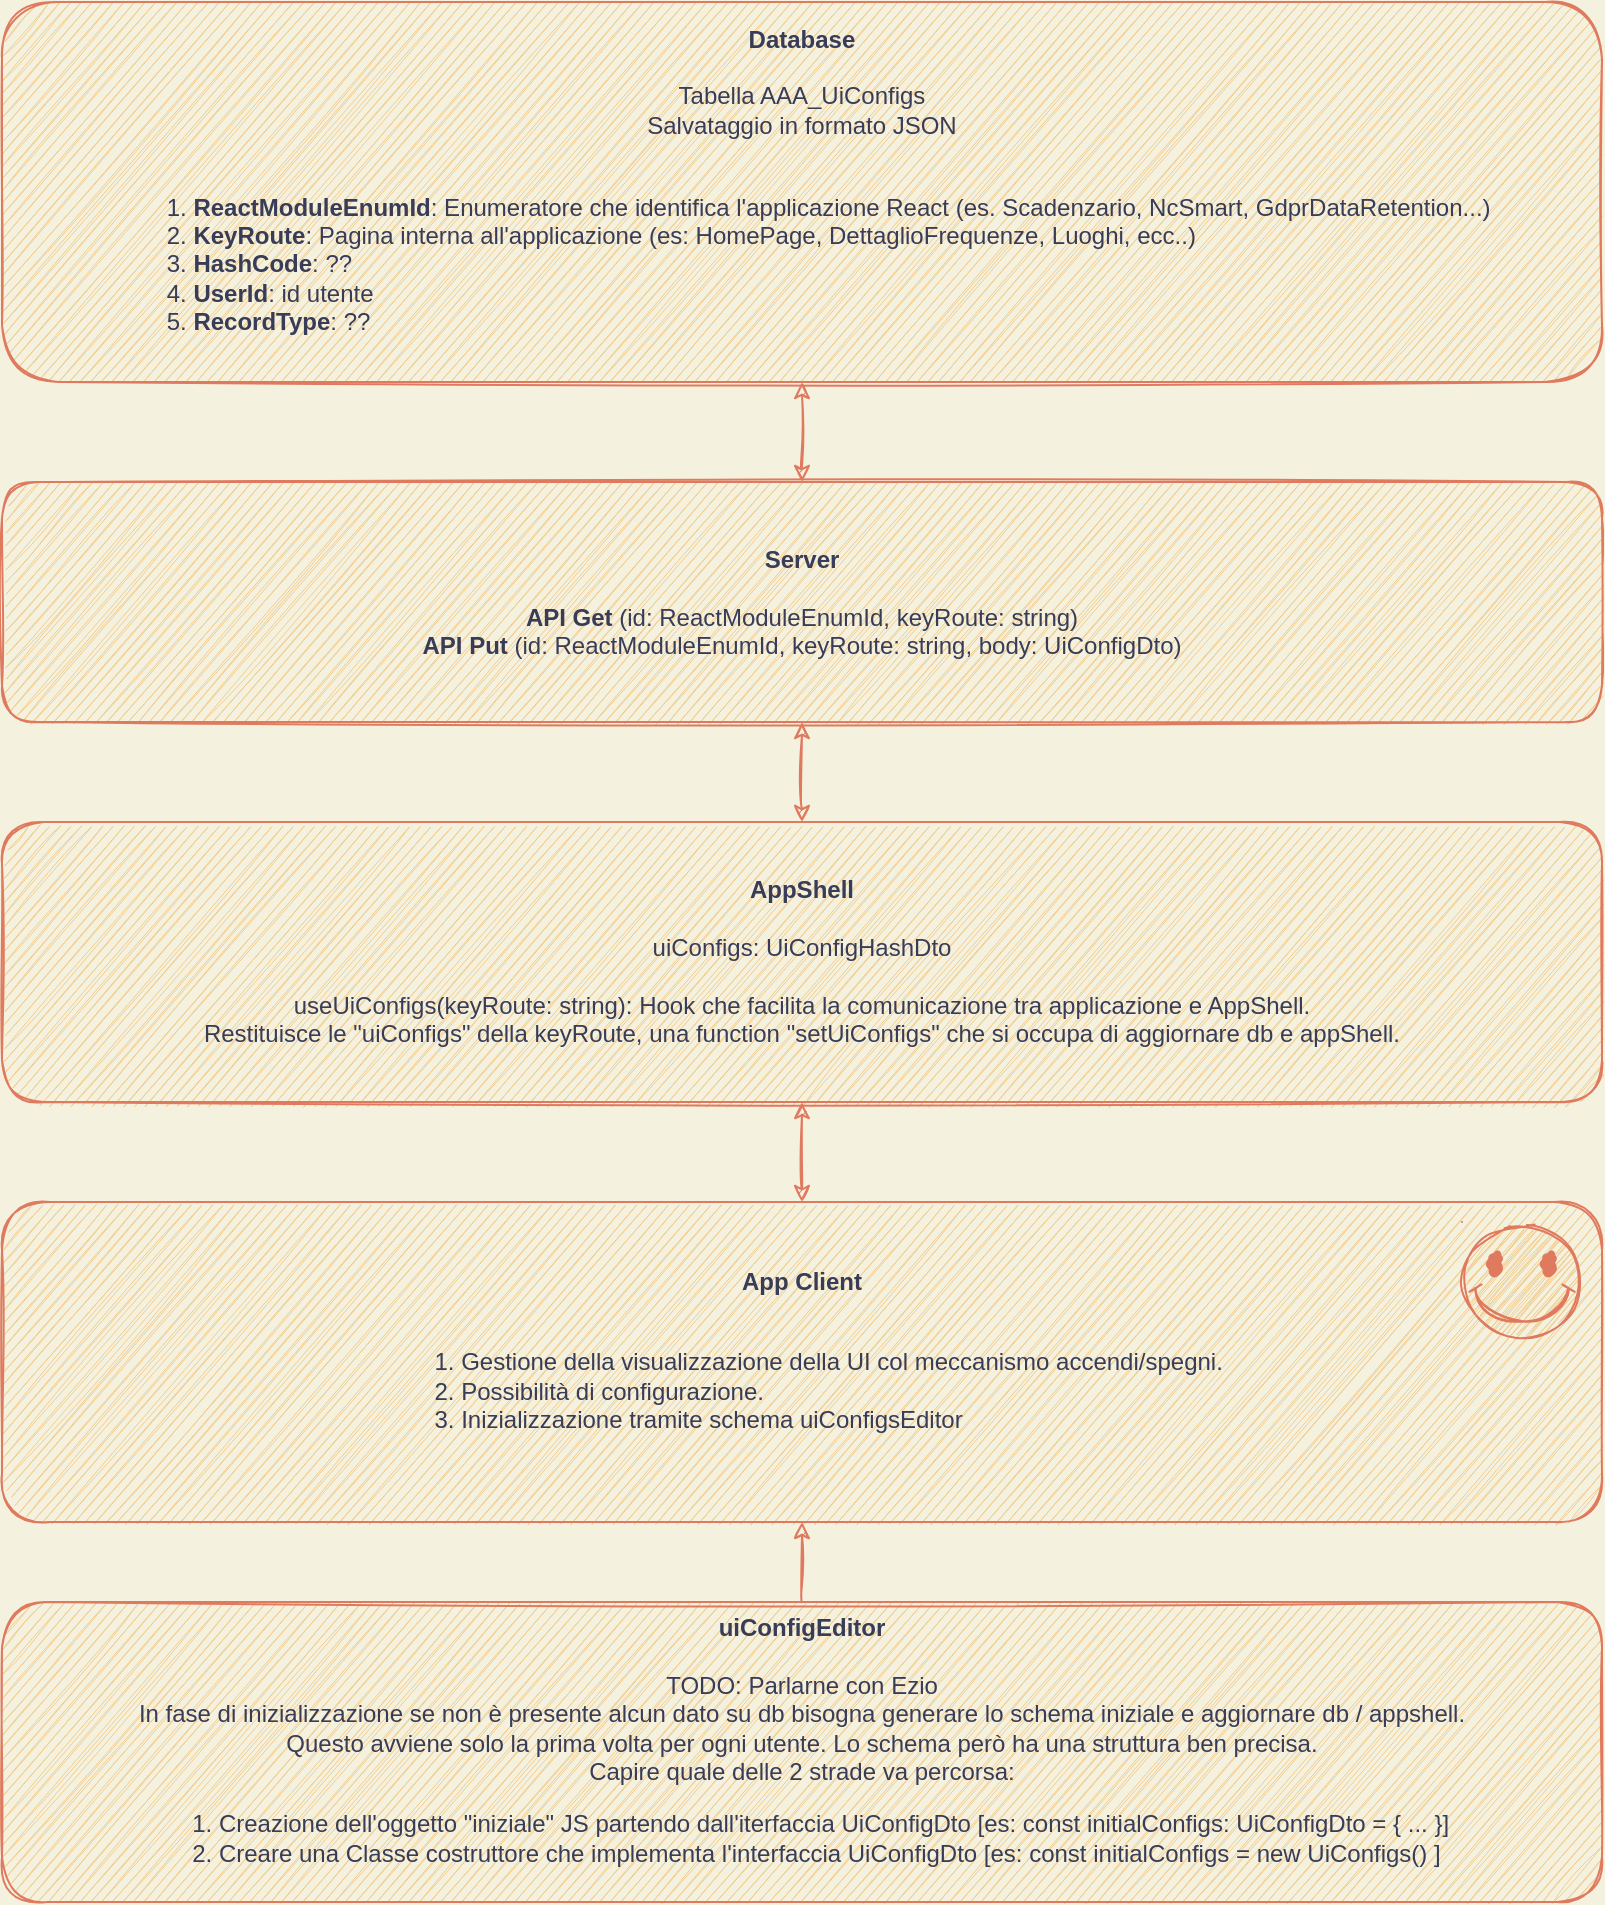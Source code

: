 <mxfile version="20.4.0" type="github">
  <diagram id="kgpKYQtTHZ0yAKxKKP6v" name="Page-1">
    <mxGraphModel dx="1389" dy="794" grid="1" gridSize="10" guides="1" tooltips="1" connect="1" arrows="1" fold="1" page="1" pageScale="1" pageWidth="850" pageHeight="1100" background="#F4F1DE" math="0" shadow="0">
      <root>
        <mxCell id="0" />
        <mxCell id="1" parent="0" />
        <mxCell id="uckN_QWL19h1E3_D1OjQ-1" value="&lt;b&gt;Database&lt;/b&gt;&lt;br&gt;&lt;br&gt;Tabella AAA_UiConfigs&lt;br&gt;Salvataggio in formato JSON&lt;br&gt;&lt;br&gt;&lt;ol&gt;&lt;li style=&quot;text-align: left;&quot;&gt;&lt;b&gt;ReactModuleEnumId&lt;/b&gt;: Enumeratore che identifica l&#39;applicazione React (es. Scadenzario, NcSmart, GdprDataRetention...)&lt;/li&gt;&lt;li style=&quot;text-align: left;&quot;&gt;&lt;b&gt;KeyRoute&lt;/b&gt;: Pagina interna all&#39;applicazione (es: HomePage, DettaglioFrequenze, Luoghi, ecc..)&lt;/li&gt;&lt;li style=&quot;text-align: left;&quot;&gt;&lt;b&gt;HashCode&lt;/b&gt;: ??&lt;/li&gt;&lt;li style=&quot;text-align: left;&quot;&gt;&lt;b&gt;UserId&lt;/b&gt;: id utente&lt;/li&gt;&lt;li style=&quot;text-align: left;&quot;&gt;&lt;b&gt;RecordType&lt;/b&gt;: ??&lt;/li&gt;&lt;/ol&gt;" style="rounded=1;whiteSpace=wrap;html=1;sketch=1;fillColor=#F2CC8F;strokeColor=#E07A5F;fontColor=#393C56;" vertex="1" parent="1">
          <mxGeometry x="40" y="40" width="800" height="190" as="geometry" />
        </mxCell>
        <mxCell id="uckN_QWL19h1E3_D1OjQ-2" value="&lt;b&gt;Server&lt;/b&gt;&lt;br&gt;&lt;br&gt;&lt;b&gt;API Get&lt;/b&gt;&amp;nbsp;(id: ReactModuleEnumId, keyRoute: string)&lt;br&gt;&lt;b&gt;API Put&lt;/b&gt; (id: ReactModuleEnumId, keyRoute: string, body: UiConfigDto)" style="rounded=1;whiteSpace=wrap;html=1;sketch=1;fillColor=#F2CC8F;strokeColor=#E07A5F;fontColor=#393C56;" vertex="1" parent="1">
          <mxGeometry x="40" y="280" width="800" height="120" as="geometry" />
        </mxCell>
        <mxCell id="uckN_QWL19h1E3_D1OjQ-3" value="&lt;b&gt;AppShell&lt;/b&gt;&lt;br&gt;&lt;br&gt;uiConfigs: UiConfigHashDto&lt;br&gt;&lt;br&gt;useUiConfigs(keyRoute: string): Hook che facilita la comunicazione tra applicazione e AppShell.&lt;br&gt;Restituisce le &quot;uiConfigs&quot; della keyRoute, una function &quot;setUiConfigs&quot; che si occupa di aggiornare db e appShell." style="rounded=1;whiteSpace=wrap;html=1;sketch=1;fillColor=#F2CC8F;strokeColor=#E07A5F;fontColor=#393C56;" vertex="1" parent="1">
          <mxGeometry x="40" y="450" width="800" height="140" as="geometry" />
        </mxCell>
        <mxCell id="uckN_QWL19h1E3_D1OjQ-10" value="" style="endArrow=classic;startArrow=classic;html=1;rounded=1;entryX=0.5;entryY=1;entryDx=0;entryDy=0;exitX=0.5;exitY=0;exitDx=0;exitDy=0;curved=1;sketch=1;labelBackgroundColor=#F4F1DE;strokeColor=#E07A5F;fontColor=#393C56;" edge="1" parent="1" source="uckN_QWL19h1E3_D1OjQ-3" target="uckN_QWL19h1E3_D1OjQ-2">
          <mxGeometry width="50" height="50" relative="1" as="geometry">
            <mxPoint x="400" y="330" as="sourcePoint" />
            <mxPoint x="450" y="280" as="targetPoint" />
            <Array as="points" />
          </mxGeometry>
        </mxCell>
        <mxCell id="uckN_QWL19h1E3_D1OjQ-11" value="" style="endArrow=classic;startArrow=classic;html=1;rounded=1;entryX=0.5;entryY=1;entryDx=0;entryDy=0;exitX=0.5;exitY=0;exitDx=0;exitDy=0;curved=1;sketch=1;labelBackgroundColor=#F4F1DE;strokeColor=#E07A5F;fontColor=#393C56;" edge="1" parent="1" source="uckN_QWL19h1E3_D1OjQ-2" target="uckN_QWL19h1E3_D1OjQ-1">
          <mxGeometry width="50" height="50" relative="1" as="geometry">
            <mxPoint x="400" y="330" as="sourcePoint" />
            <mxPoint x="450" y="280" as="targetPoint" />
          </mxGeometry>
        </mxCell>
        <mxCell id="uckN_QWL19h1E3_D1OjQ-12" value="&lt;b style=&quot;background-color: initial;&quot;&gt;App Client&lt;/b&gt;&lt;br&gt;&lt;br&gt;&lt;ol&gt;&lt;li style=&quot;text-align: left;&quot;&gt;&lt;span style=&quot;background-color: initial;&quot;&gt;Gestione della visualizzazione della UI col meccanismo accendi/spegni.&lt;/span&gt;&lt;/li&gt;&lt;li style=&quot;text-align: left;&quot;&gt;&lt;span style=&quot;background-color: initial;&quot;&gt;Possibilità di configurazione.&lt;/span&gt;&lt;/li&gt;&lt;li style=&quot;text-align: left;&quot;&gt;&lt;span style=&quot;background-color: initial;&quot;&gt;Inizializzazione tramite schema uiConfigsEditor&lt;/span&gt;&lt;/li&gt;&lt;/ol&gt;" style="rounded=1;whiteSpace=wrap;html=1;sketch=1;fillColor=#F2CC8F;strokeColor=#E07A5F;fontColor=#393C56;" vertex="1" parent="1">
          <mxGeometry x="40" y="640" width="800" height="160" as="geometry" />
        </mxCell>
        <mxCell id="uckN_QWL19h1E3_D1OjQ-13" value="" style="endArrow=classic;startArrow=classic;html=1;rounded=1;entryX=0.5;entryY=1;entryDx=0;entryDy=0;exitX=0.5;exitY=0;exitDx=0;exitDy=0;curved=1;sketch=1;labelBackgroundColor=#F4F1DE;strokeColor=#E07A5F;fontColor=#393C56;" edge="1" parent="1" source="uckN_QWL19h1E3_D1OjQ-12" target="uckN_QWL19h1E3_D1OjQ-3">
          <mxGeometry width="50" height="50" relative="1" as="geometry">
            <mxPoint x="400" y="760" as="sourcePoint" />
            <mxPoint x="450" y="710" as="targetPoint" />
          </mxGeometry>
        </mxCell>
        <mxCell id="uckN_QWL19h1E3_D1OjQ-14" value="&lt;b&gt;uiConfigEditor&lt;/b&gt;&lt;br&gt;&lt;br&gt;TODO: Parlarne con Ezio&lt;br&gt;In fase di inizializzazione se non è presente alcun dato su db bisogna generare lo schema iniziale e aggiornare db / appshell.&lt;br&gt;Questo avviene solo la prima volta per ogni utente. Lo schema però ha una struttura ben precisa.&lt;br&gt;Capire quale delle 2 strade va percorsa:&lt;br&gt;&lt;ol&gt;&lt;li style=&quot;text-align: left;&quot;&gt;Creazione dell&#39;oggetto &quot;iniziale&quot; JS partendo dall&#39;iterfaccia UiConfigDto [es: const initialConfigs: UiConfigDto = { ... }]&lt;/li&gt;&lt;li style=&quot;text-align: left;&quot;&gt;Creare una Classe costruttore che implementa l&#39;interfaccia UiConfigDto [es: const initialConfigs = new UiConfigs() ]&lt;/li&gt;&lt;/ol&gt;" style="rounded=1;whiteSpace=wrap;html=1;sketch=1;fillColor=#F2CC8F;strokeColor=#E07A5F;fontColor=#393C56;" vertex="1" parent="1">
          <mxGeometry x="40" y="840" width="800" height="150" as="geometry" />
        </mxCell>
        <mxCell id="uckN_QWL19h1E3_D1OjQ-15" value="" style="endArrow=classic;html=1;rounded=1;exitX=0.5;exitY=0;exitDx=0;exitDy=0;curved=1;sketch=1;labelBackgroundColor=#F4F1DE;strokeColor=#E07A5F;fontColor=#393C56;" edge="1" parent="1" source="uckN_QWL19h1E3_D1OjQ-14">
          <mxGeometry width="50" height="50" relative="1" as="geometry">
            <mxPoint x="400" y="690" as="sourcePoint" />
            <mxPoint x="440" y="800" as="targetPoint" />
          </mxGeometry>
        </mxCell>
        <mxCell id="uckN_QWL19h1E3_D1OjQ-17" value="" style="verticalLabelPosition=bottom;verticalAlign=top;html=1;shape=mxgraph.basic.smiley;rounded=1;sketch=1;fillColor=#F2CC8F;strokeColor=#E07A5F;fontColor=#393C56;" vertex="1" parent="1">
          <mxGeometry x="770" y="650" width="60" height="60" as="geometry" />
        </mxCell>
      </root>
    </mxGraphModel>
  </diagram>
</mxfile>
